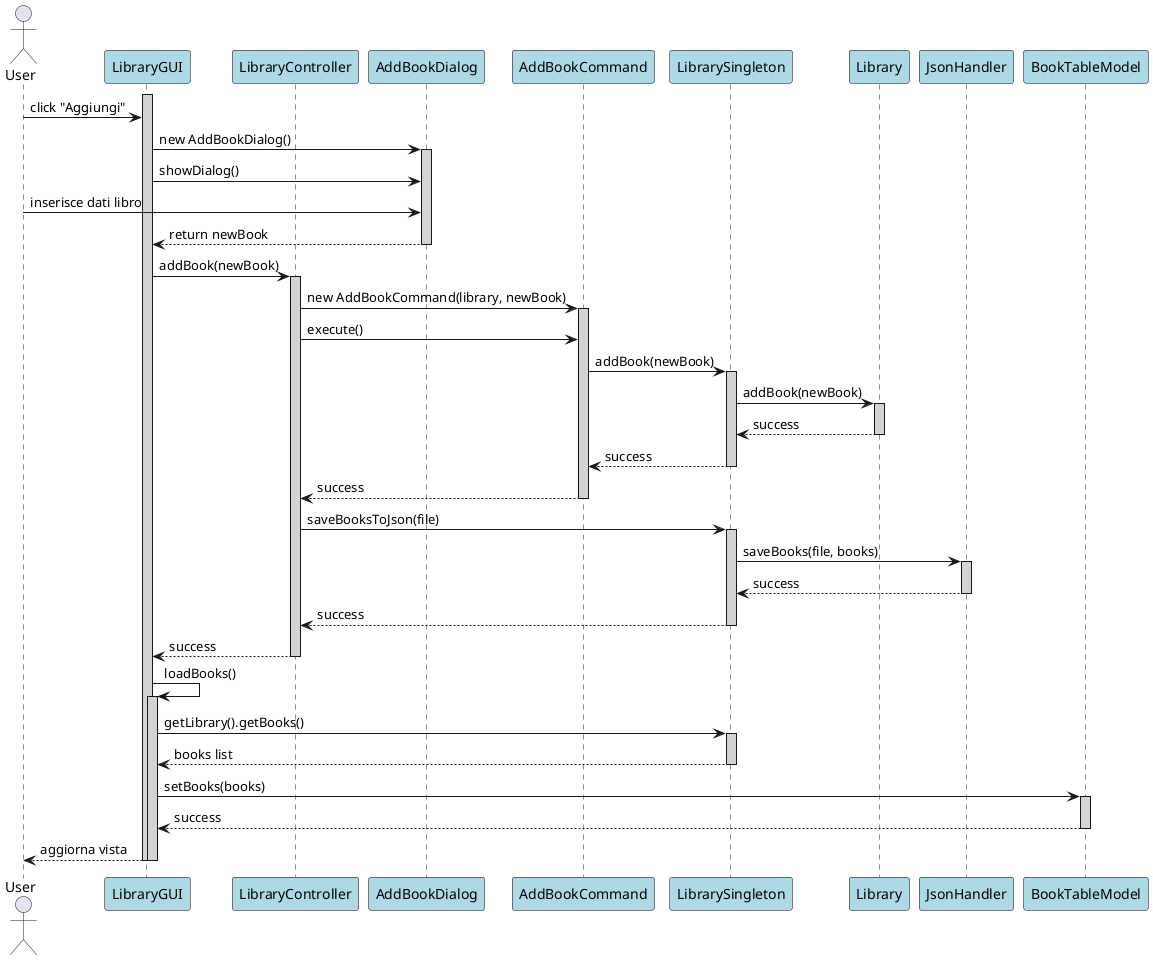 @startuml Add Book Sequence

skinparam sequence {
    ParticipantBackgroundColor LightBlue
    ParticipantBorderColor Black
    LifeLineBackgroundColor LightGray
}

actor User
participant "LibraryGUI" as GUI
participant "LibraryController" as Controller
participant "AddBookDialog" as Dialog
participant "AddBookCommand" as Command
participant "LibrarySingleton" as Singleton
participant "Library" as Lib
participant "JsonHandler" as Json
participant "BookTableModel" as Model

activate GUI
User -> GUI: click "Aggiungi"

GUI -> Dialog: new AddBookDialog()
activate Dialog
GUI -> Dialog: showDialog()

User -> Dialog: inserisce dati libro
Dialog --> GUI: return newBook
deactivate Dialog

GUI -> Controller: addBook(newBook)
activate Controller

Controller -> Command: new AddBookCommand(library, newBook)
activate Command

Controller -> Command: execute()
Command -> Singleton: addBook(newBook)
activate Singleton

Singleton -> Lib: addBook(newBook)
activate Lib
Lib --> Singleton: success
deactivate Lib

Singleton --> Command: success
deactivate Singleton

Command --> Controller: success
deactivate Command

Controller -> Singleton: saveBooksToJson(file)
activate Singleton
Singleton -> Json: saveBooks(file, books)
activate Json
Json --> Singleton: success
deactivate Json
Singleton --> Controller: success
deactivate Singleton
Controller --> GUI: success
deactivate Controller

GUI -> GUI: loadBooks()
activate GUI
GUI -> Singleton: getLibrary().getBooks()
activate Singleton
Singleton --> GUI: books list
deactivate Singleton

GUI -> Model: setBooks(books)
activate Model
Model --> GUI: success
deactivate Model

GUI --> User: aggiorna vista
deactivate GUI
deactivate GUI

@enduml
